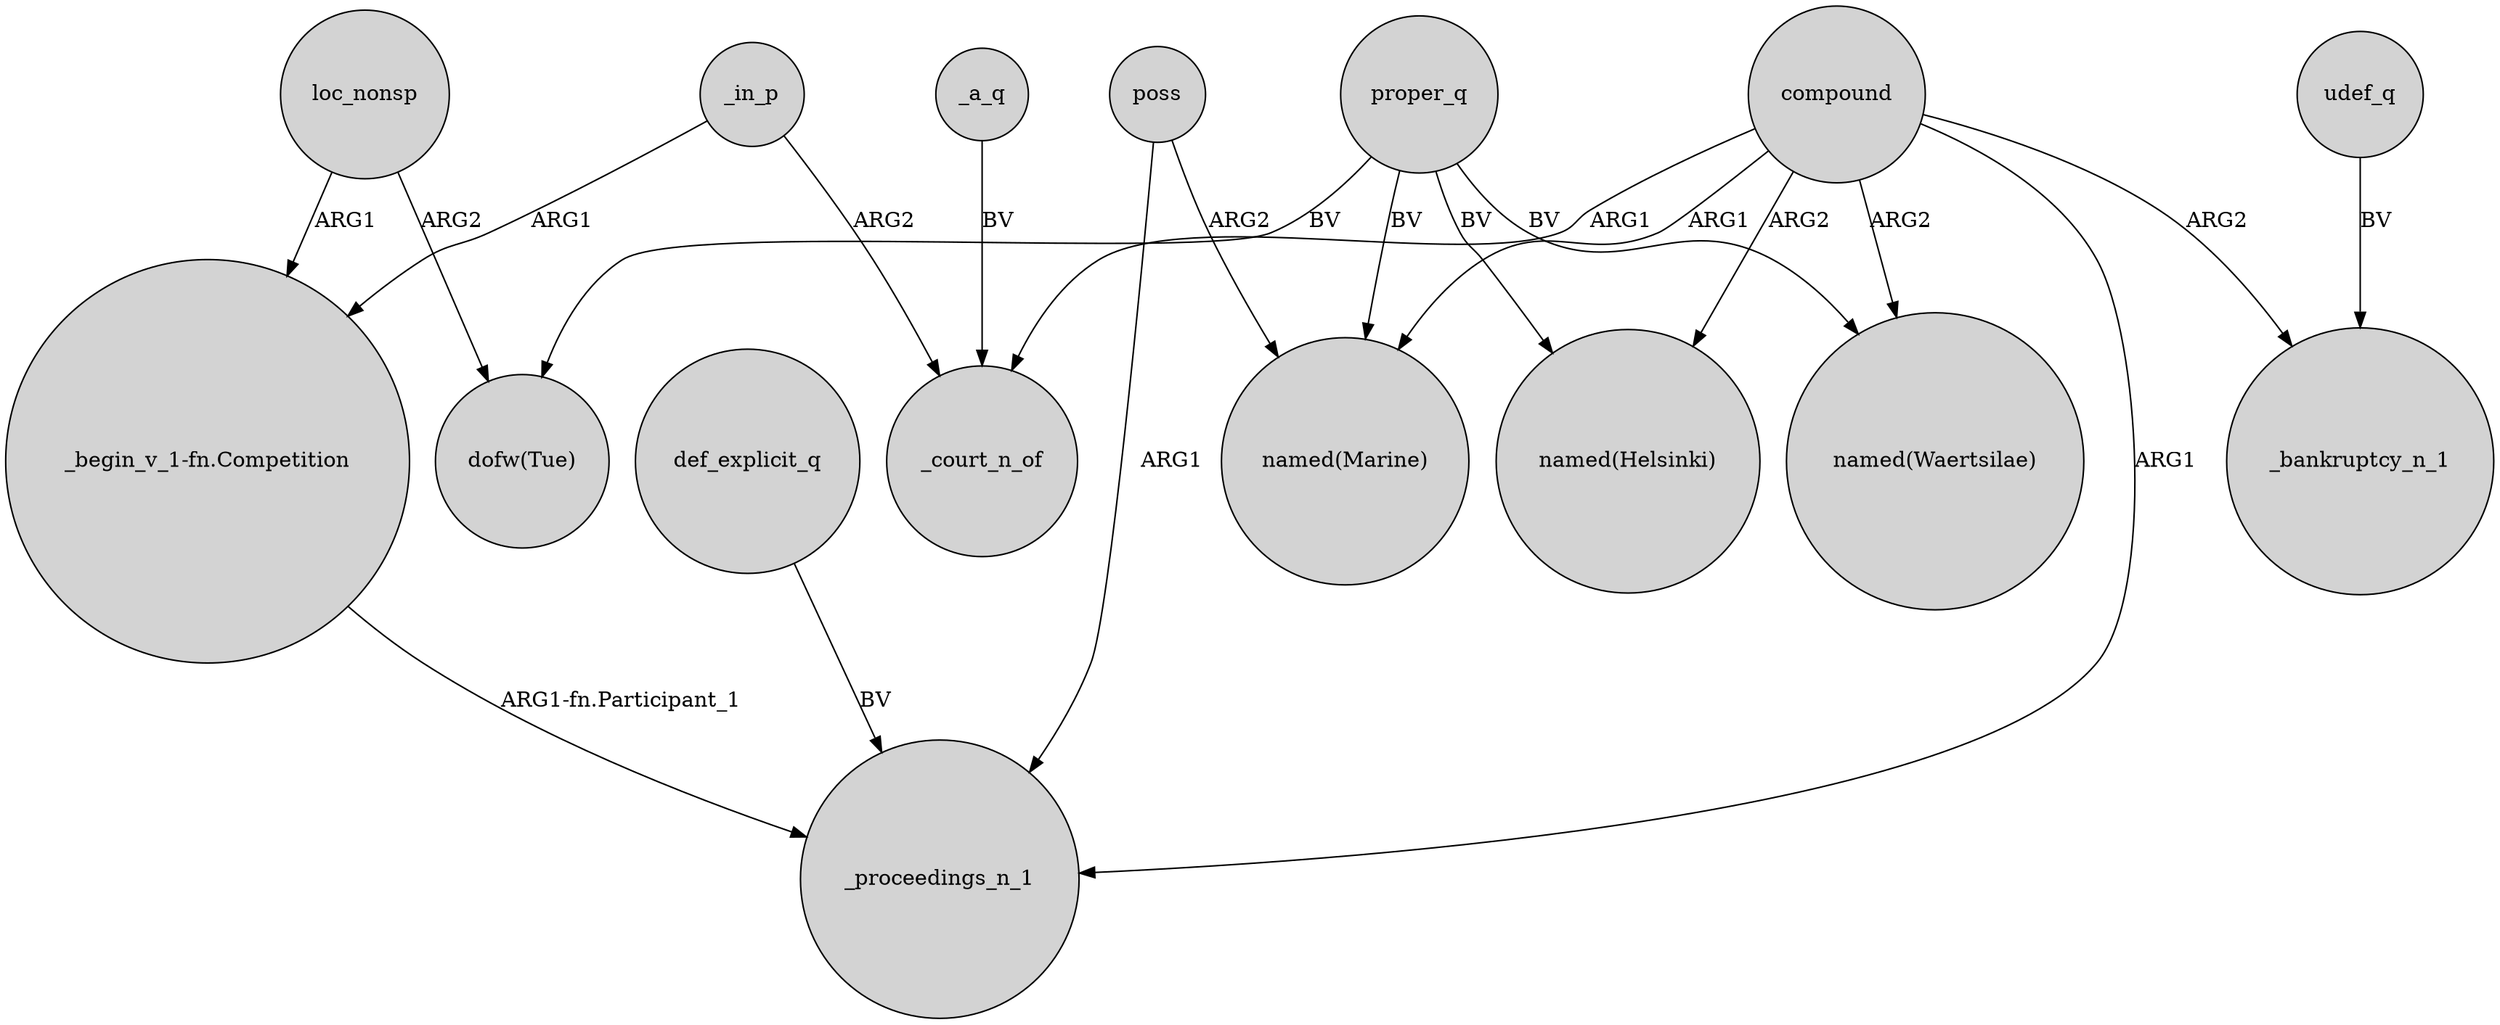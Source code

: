 digraph {
	node [shape=circle style=filled]
	loc_nonsp -> "_begin_v_1-fn.Competition" [label=ARG1]
	compound -> _proceedings_n_1 [label=ARG1]
	def_explicit_q -> _proceedings_n_1 [label=BV]
	proper_q -> "named(Marine)" [label=BV]
	_in_p -> "_begin_v_1-fn.Competition" [label=ARG1]
	_a_q -> _court_n_of [label=BV]
	compound -> "named(Marine)" [label=ARG1]
	poss -> "named(Marine)" [label=ARG2]
	compound -> _bankruptcy_n_1 [label=ARG2]
	proper_q -> "named(Waertsilae)" [label=BV]
	"_begin_v_1-fn.Competition" -> _proceedings_n_1 [label="ARG1-fn.Participant_1"]
	compound -> _court_n_of [label=ARG1]
	_in_p -> _court_n_of [label=ARG2]
	poss -> _proceedings_n_1 [label=ARG1]
	proper_q -> "dofw(Tue)" [label=BV]
	udef_q -> _bankruptcy_n_1 [label=BV]
	loc_nonsp -> "dofw(Tue)" [label=ARG2]
	compound -> "named(Waertsilae)" [label=ARG2]
	compound -> "named(Helsinki)" [label=ARG2]
	proper_q -> "named(Helsinki)" [label=BV]
}
